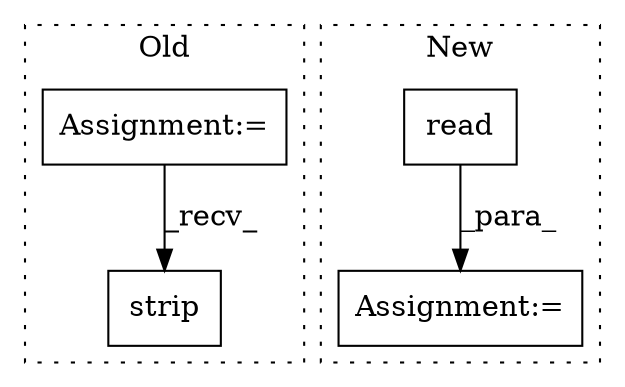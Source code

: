 digraph G {
subgraph cluster0 {
1 [label="strip" a="32" s="3970,3981" l="6,1" shape="box"];
4 [label="Assignment:=" a="7" s="1841" l="1" shape="box"];
label = "Old";
style="dotted";
}
subgraph cluster1 {
2 [label="read" a="32" s="2822" l="6" shape="box"];
3 [label="Assignment:=" a="7" s="2819" l="1" shape="box"];
label = "New";
style="dotted";
}
2 -> 3 [label="_para_"];
4 -> 1 [label="_recv_"];
}